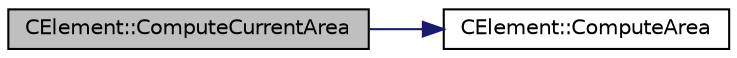 digraph "CElement::ComputeCurrentArea"
{
 // LATEX_PDF_SIZE
  edge [fontname="Helvetica",fontsize="10",labelfontname="Helvetica",labelfontsize="10"];
  node [fontname="Helvetica",fontsize="10",shape=record];
  rankdir="LR";
  Node1 [label="CElement::ComputeCurrentArea",height=0.2,width=0.4,color="black", fillcolor="grey75", style="filled", fontcolor="black",tooltip="Compute the value of the area of the element in current coordinates (wrapper to ComputeArea(CURRENT))..."];
  Node1 -> Node2 [color="midnightblue",fontsize="10",style="solid",fontname="Helvetica"];
  Node2 [label="CElement::ComputeArea",height=0.2,width=0.4,color="black", fillcolor="white", style="filled",URL="$classCElement.html#af253267554a0e234993747dd5446537a",tooltip="Compute the value of the area of the element."];
}
